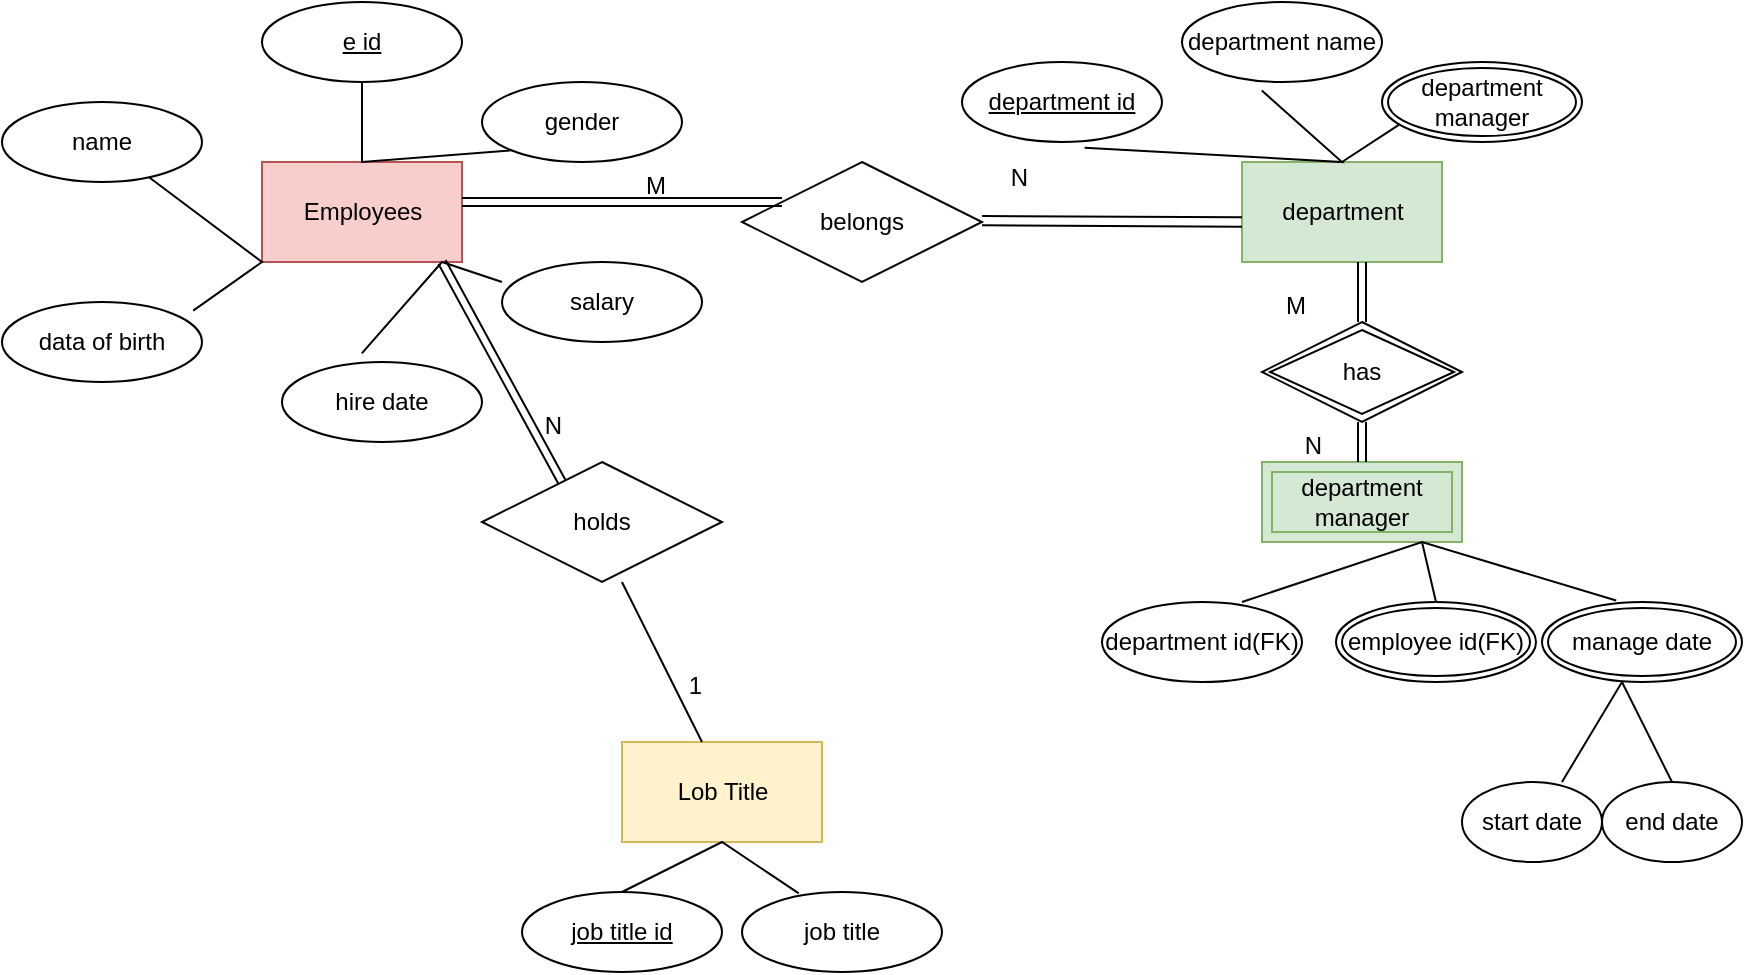 <mxfile version="20.5.1" type="github">
  <diagram id="iEm687ZYv6lGkOwfHv7a" name="Page-1 rough idea">
    <mxGraphModel dx="1875" dy="728" grid="1" gridSize="10" guides="1" tooltips="1" connect="1" arrows="1" fold="1" page="1" pageScale="1" pageWidth="827" pageHeight="1169" math="0" shadow="0">
      <root>
        <mxCell id="0" />
        <mxCell id="1" parent="0" />
        <mxCell id="lBpHbZnXz7kAu6OMODR0-1" value="Employees" style="html=1;dashed=0;whitespace=wrap;fillColor=#f8cecc;strokeColor=#b85450;" vertex="1" parent="1">
          <mxGeometry x="90" y="180" width="100" height="50" as="geometry" />
        </mxCell>
        <mxCell id="lBpHbZnXz7kAu6OMODR0-2" value="Lob Title" style="html=1;dashed=0;whitespace=wrap;fillColor=#fff2cc;strokeColor=#d6b656;" vertex="1" parent="1">
          <mxGeometry x="270" y="470" width="100" height="50" as="geometry" />
        </mxCell>
        <mxCell id="lBpHbZnXz7kAu6OMODR0-3" value="department" style="html=1;dashed=0;whitespace=wrap;fillColor=#d5e8d4;strokeColor=#82b366;" vertex="1" parent="1">
          <mxGeometry x="580" y="180" width="100" height="50" as="geometry" />
        </mxCell>
        <mxCell id="lBpHbZnXz7kAu6OMODR0-7" value="e id" style="ellipse;whiteSpace=wrap;html=1;align=center;fontStyle=4;" vertex="1" parent="1">
          <mxGeometry x="90" y="100" width="100" height="40" as="geometry" />
        </mxCell>
        <mxCell id="lBpHbZnXz7kAu6OMODR0-8" value="data of birth" style="ellipse;whiteSpace=wrap;html=1;align=center;" vertex="1" parent="1">
          <mxGeometry x="-40" y="250" width="100" height="40" as="geometry" />
        </mxCell>
        <mxCell id="lBpHbZnXz7kAu6OMODR0-9" value="name" style="ellipse;whiteSpace=wrap;html=1;align=center;" vertex="1" parent="1">
          <mxGeometry x="-40" y="150" width="100" height="40" as="geometry" />
        </mxCell>
        <mxCell id="lBpHbZnXz7kAu6OMODR0-10" value="gender" style="ellipse;whiteSpace=wrap;html=1;align=center;" vertex="1" parent="1">
          <mxGeometry x="200" y="140" width="100" height="40" as="geometry" />
        </mxCell>
        <mxCell id="lBpHbZnXz7kAu6OMODR0-11" value="salary" style="ellipse;whiteSpace=wrap;html=1;align=center;" vertex="1" parent="1">
          <mxGeometry x="210" y="230" width="100" height="40" as="geometry" />
        </mxCell>
        <mxCell id="lBpHbZnXz7kAu6OMODR0-12" value="hire date" style="ellipse;whiteSpace=wrap;html=1;align=center;" vertex="1" parent="1">
          <mxGeometry x="100" y="280" width="100" height="40" as="geometry" />
        </mxCell>
        <mxCell id="lBpHbZnXz7kAu6OMODR0-13" value="" style="endArrow=none;html=1;rounded=0;exitX=0.5;exitY=1;exitDx=0;exitDy=0;entryX=0;entryY=1;entryDx=0;entryDy=0;" edge="1" parent="1" source="lBpHbZnXz7kAu6OMODR0-7" target="lBpHbZnXz7kAu6OMODR0-10">
          <mxGeometry relative="1" as="geometry">
            <mxPoint x="160" y="150" as="sourcePoint" />
            <mxPoint x="320" y="150" as="targetPoint" />
            <Array as="points">
              <mxPoint x="140" y="180" />
            </Array>
          </mxGeometry>
        </mxCell>
        <mxCell id="lBpHbZnXz7kAu6OMODR0-16" value="" style="endArrow=none;html=1;rounded=0;exitX=0.399;exitY=-0.107;exitDx=0;exitDy=0;exitPerimeter=0;" edge="1" parent="1" source="lBpHbZnXz7kAu6OMODR0-12">
          <mxGeometry relative="1" as="geometry">
            <mxPoint x="180" y="270" as="sourcePoint" />
            <mxPoint x="210" y="240" as="targetPoint" />
            <Array as="points">
              <mxPoint x="180" y="230" />
            </Array>
          </mxGeometry>
        </mxCell>
        <mxCell id="lBpHbZnXz7kAu6OMODR0-17" value="" style="endArrow=none;html=1;rounded=0;entryX=0.956;entryY=0.107;entryDx=0;entryDy=0;entryPerimeter=0;" edge="1" parent="1" source="lBpHbZnXz7kAu6OMODR0-9" target="lBpHbZnXz7kAu6OMODR0-8">
          <mxGeometry relative="1" as="geometry">
            <mxPoint x="160" y="150" as="sourcePoint" />
            <mxPoint x="320" y="150" as="targetPoint" />
            <Array as="points">
              <mxPoint x="90" y="230" />
            </Array>
          </mxGeometry>
        </mxCell>
        <mxCell id="lBpHbZnXz7kAu6OMODR0-20" value="holds" style="shape=rhombus;perimeter=rhombusPerimeter;whiteSpace=wrap;html=1;align=center;" vertex="1" parent="1">
          <mxGeometry x="200" y="330" width="120" height="60" as="geometry" />
        </mxCell>
        <mxCell id="lBpHbZnXz7kAu6OMODR0-23" value="" style="shape=link;html=1;rounded=0;" edge="1" parent="1">
          <mxGeometry relative="1" as="geometry">
            <mxPoint x="180" y="230" as="sourcePoint" />
            <mxPoint x="240" y="340" as="targetPoint" />
          </mxGeometry>
        </mxCell>
        <mxCell id="lBpHbZnXz7kAu6OMODR0-24" value="N" style="resizable=0;html=1;align=right;verticalAlign=bottom;" connectable="0" vertex="1" parent="lBpHbZnXz7kAu6OMODR0-23">
          <mxGeometry x="1" relative="1" as="geometry">
            <mxPoint y="-20" as="offset" />
          </mxGeometry>
        </mxCell>
        <mxCell id="lBpHbZnXz7kAu6OMODR0-25" value="" style="endArrow=none;html=1;rounded=0;exitX=0.583;exitY=1;exitDx=0;exitDy=0;exitPerimeter=0;" edge="1" parent="1" source="lBpHbZnXz7kAu6OMODR0-20">
          <mxGeometry relative="1" as="geometry">
            <mxPoint x="160" y="410" as="sourcePoint" />
            <mxPoint x="310" y="470" as="targetPoint" />
          </mxGeometry>
        </mxCell>
        <mxCell id="lBpHbZnXz7kAu6OMODR0-26" value="1" style="resizable=0;html=1;align=right;verticalAlign=bottom;" connectable="0" vertex="1" parent="lBpHbZnXz7kAu6OMODR0-25">
          <mxGeometry x="1" relative="1" as="geometry">
            <mxPoint y="-20" as="offset" />
          </mxGeometry>
        </mxCell>
        <mxCell id="lBpHbZnXz7kAu6OMODR0-27" value="job title id" style="ellipse;whiteSpace=wrap;html=1;align=center;fontStyle=4;" vertex="1" parent="1">
          <mxGeometry x="220" y="545" width="100" height="40" as="geometry" />
        </mxCell>
        <mxCell id="lBpHbZnXz7kAu6OMODR0-28" value="job title" style="ellipse;whiteSpace=wrap;html=1;align=center;" vertex="1" parent="1">
          <mxGeometry x="330" y="545" width="100" height="40" as="geometry" />
        </mxCell>
        <mxCell id="lBpHbZnXz7kAu6OMODR0-29" value="" style="endArrow=none;html=1;rounded=0;exitX=0.5;exitY=0;exitDx=0;exitDy=0;entryX=0.284;entryY=0.018;entryDx=0;entryDy=0;entryPerimeter=0;" edge="1" parent="1" source="lBpHbZnXz7kAu6OMODR0-27" target="lBpHbZnXz7kAu6OMODR0-28">
          <mxGeometry relative="1" as="geometry">
            <mxPoint x="280" y="530" as="sourcePoint" />
            <mxPoint x="350" y="540" as="targetPoint" />
            <Array as="points">
              <mxPoint x="320" y="520" />
            </Array>
          </mxGeometry>
        </mxCell>
        <mxCell id="lBpHbZnXz7kAu6OMODR0-30" value="department name" style="ellipse;whiteSpace=wrap;html=1;align=center;" vertex="1" parent="1">
          <mxGeometry x="550" y="100" width="100" height="40" as="geometry" />
        </mxCell>
        <mxCell id="lBpHbZnXz7kAu6OMODR0-31" value="department id" style="ellipse;whiteSpace=wrap;html=1;align=center;fontStyle=4;" vertex="1" parent="1">
          <mxGeometry x="440" y="130" width="100" height="40" as="geometry" />
        </mxCell>
        <mxCell id="lBpHbZnXz7kAu6OMODR0-33" value="department manager" style="shape=ext;margin=3;double=1;whiteSpace=wrap;html=1;align=center;fillColor=#d5e8d4;strokeColor=#82b366;" vertex="1" parent="1">
          <mxGeometry x="590" y="330" width="100" height="40" as="geometry" />
        </mxCell>
        <mxCell id="lBpHbZnXz7kAu6OMODR0-34" value="" style="endArrow=none;html=1;rounded=0;entryX=0.399;entryY=1.107;entryDx=0;entryDy=0;entryPerimeter=0;exitX=0.613;exitY=1.071;exitDx=0;exitDy=0;exitPerimeter=0;" edge="1" parent="1" source="lBpHbZnXz7kAu6OMODR0-31" target="lBpHbZnXz7kAu6OMODR0-30">
          <mxGeometry relative="1" as="geometry">
            <mxPoint x="340" y="260" as="sourcePoint" />
            <mxPoint x="500" y="260" as="targetPoint" />
            <Array as="points">
              <mxPoint x="630" y="180" />
            </Array>
          </mxGeometry>
        </mxCell>
        <mxCell id="lBpHbZnXz7kAu6OMODR0-35" value="" style="endArrow=none;html=1;rounded=0;entryX=-0.016;entryY=0.786;entryDx=0;entryDy=0;entryPerimeter=0;exitX=0.5;exitY=0;exitDx=0;exitDy=0;" edge="1" parent="1" source="lBpHbZnXz7kAu6OMODR0-3">
          <mxGeometry relative="1" as="geometry">
            <mxPoint x="630" y="170" as="sourcePoint" />
            <mxPoint x="658.4" y="161.44" as="targetPoint" />
          </mxGeometry>
        </mxCell>
        <mxCell id="lBpHbZnXz7kAu6OMODR0-38" value="department manager" style="ellipse;shape=doubleEllipse;margin=3;whiteSpace=wrap;html=1;align=center;" vertex="1" parent="1">
          <mxGeometry x="650" y="130" width="100" height="40" as="geometry" />
        </mxCell>
        <mxCell id="lBpHbZnXz7kAu6OMODR0-42" value="start date" style="ellipse;whiteSpace=wrap;html=1;align=center;" vertex="1" parent="1">
          <mxGeometry x="690" y="490" width="70" height="40" as="geometry" />
        </mxCell>
        <mxCell id="lBpHbZnXz7kAu6OMODR0-43" value="end date" style="ellipse;whiteSpace=wrap;html=1;align=center;" vertex="1" parent="1">
          <mxGeometry x="760" y="490" width="70" height="40" as="geometry" />
        </mxCell>
        <mxCell id="lBpHbZnXz7kAu6OMODR0-44" value="" style="endArrow=none;html=1;rounded=0;entryX=0.5;entryY=0;entryDx=0;entryDy=0;" edge="1" parent="1" target="lBpHbZnXz7kAu6OMODR0-43">
          <mxGeometry relative="1" as="geometry">
            <mxPoint x="740" y="490" as="sourcePoint" />
            <mxPoint x="730" y="330" as="targetPoint" />
            <Array as="points">
              <mxPoint x="770" y="440" />
            </Array>
          </mxGeometry>
        </mxCell>
        <mxCell id="lBpHbZnXz7kAu6OMODR0-49" value="" style="endArrow=none;html=1;rounded=0;exitX=0.6;exitY=0;exitDx=0;exitDy=0;exitPerimeter=0;entryX=0.401;entryY=-0.018;entryDx=0;entryDy=0;entryPerimeter=0;" edge="1" parent="1">
          <mxGeometry relative="1" as="geometry">
            <mxPoint x="580" y="400" as="sourcePoint" />
            <mxPoint x="767.1" y="399.28" as="targetPoint" />
            <Array as="points">
              <mxPoint x="670" y="370" />
            </Array>
          </mxGeometry>
        </mxCell>
        <mxCell id="lBpHbZnXz7kAu6OMODR0-50" value="" style="endArrow=none;html=1;rounded=0;entryX=0.5;entryY=0;entryDx=0;entryDy=0;" edge="1" parent="1">
          <mxGeometry relative="1" as="geometry">
            <mxPoint x="670" y="370" as="sourcePoint" />
            <mxPoint x="677" y="400" as="targetPoint" />
          </mxGeometry>
        </mxCell>
        <mxCell id="lBpHbZnXz7kAu6OMODR0-52" value="employee id(FK)" style="ellipse;shape=doubleEllipse;margin=3;whiteSpace=wrap;html=1;align=center;" vertex="1" parent="1">
          <mxGeometry x="627" y="400" width="100" height="40" as="geometry" />
        </mxCell>
        <mxCell id="lBpHbZnXz7kAu6OMODR0-53" value="manage date" style="ellipse;shape=doubleEllipse;margin=3;whiteSpace=wrap;html=1;align=center;" vertex="1" parent="1">
          <mxGeometry x="730" y="400" width="100" height="40" as="geometry" />
        </mxCell>
        <mxCell id="lBpHbZnXz7kAu6OMODR0-55" value="has" style="shape=rhombus;double=1;perimeter=rhombusPerimeter;whiteSpace=wrap;html=1;align=center;" vertex="1" parent="1">
          <mxGeometry x="590" y="260" width="100" height="50" as="geometry" />
        </mxCell>
        <mxCell id="lBpHbZnXz7kAu6OMODR0-56" value="" style="shape=link;html=1;rounded=0;" edge="1" parent="1" source="lBpHbZnXz7kAu6OMODR0-55">
          <mxGeometry relative="1" as="geometry">
            <mxPoint x="480" y="230" as="sourcePoint" />
            <mxPoint x="640" y="230" as="targetPoint" />
          </mxGeometry>
        </mxCell>
        <mxCell id="lBpHbZnXz7kAu6OMODR0-58" value="" style="shape=link;html=1;rounded=0;entryX=0.5;entryY=0;entryDx=0;entryDy=0;exitX=0.5;exitY=1;exitDx=0;exitDy=0;" edge="1" parent="1" source="lBpHbZnXz7kAu6OMODR0-55" target="lBpHbZnXz7kAu6OMODR0-33">
          <mxGeometry relative="1" as="geometry">
            <mxPoint x="450" y="300" as="sourcePoint" />
            <mxPoint x="610" y="300" as="targetPoint" />
          </mxGeometry>
        </mxCell>
        <mxCell id="lBpHbZnXz7kAu6OMODR0-60" value="N" style="resizable=0;html=1;align=right;verticalAlign=bottom;" connectable="0" vertex="1" parent="lBpHbZnXz7kAu6OMODR0-58">
          <mxGeometry x="1" relative="1" as="geometry">
            <mxPoint x="-20" as="offset" />
          </mxGeometry>
        </mxCell>
        <mxCell id="lBpHbZnXz7kAu6OMODR0-61" value="" style="resizable=0;html=1;align=right;verticalAlign=bottom;" connectable="0" vertex="1" parent="1">
          <mxGeometry x="319.943" y="459.886" as="geometry">
            <mxPoint x="293" y="-204" as="offset" />
          </mxGeometry>
        </mxCell>
        <mxCell id="lBpHbZnXz7kAu6OMODR0-63" value="department id(FK)" style="ellipse;whiteSpace=wrap;html=1;align=center;" vertex="1" parent="1">
          <mxGeometry x="510" y="400" width="100" height="40" as="geometry" />
        </mxCell>
        <mxCell id="lBpHbZnXz7kAu6OMODR0-64" value="belongs" style="shape=rhombus;perimeter=rhombusPerimeter;whiteSpace=wrap;html=1;align=center;" vertex="1" parent="1">
          <mxGeometry x="330" y="180" width="120" height="60" as="geometry" />
        </mxCell>
        <mxCell id="lBpHbZnXz7kAu6OMODR0-65" value="" style="shape=link;html=1;rounded=0;" edge="1" parent="1">
          <mxGeometry relative="1" as="geometry">
            <mxPoint x="190" y="200" as="sourcePoint" />
            <mxPoint x="350" y="200" as="targetPoint" />
          </mxGeometry>
        </mxCell>
        <mxCell id="lBpHbZnXz7kAu6OMODR0-66" value="M" style="resizable=0;html=1;align=left;verticalAlign=bottom;" connectable="0" vertex="1" parent="lBpHbZnXz7kAu6OMODR0-65">
          <mxGeometry x="-1" relative="1" as="geometry">
            <mxPoint x="90" as="offset" />
          </mxGeometry>
        </mxCell>
        <mxCell id="lBpHbZnXz7kAu6OMODR0-68" value="" style="shape=link;html=1;rounded=0;width=-4.667;" edge="1" parent="1">
          <mxGeometry relative="1" as="geometry">
            <mxPoint x="450" y="209.33" as="sourcePoint" />
            <mxPoint x="580" y="210" as="targetPoint" />
          </mxGeometry>
        </mxCell>
        <mxCell id="lBpHbZnXz7kAu6OMODR0-72" value="M" style="resizable=0;html=1;align=left;verticalAlign=bottom;" connectable="0" vertex="1" parent="1">
          <mxGeometry x="600" y="260" as="geometry" />
        </mxCell>
        <mxCell id="lBpHbZnXz7kAu6OMODR0-74" value="N" style="resizable=0;html=1;align=right;verticalAlign=bottom;" connectable="0" vertex="1" parent="1">
          <mxGeometry x="630" y="340" as="geometry">
            <mxPoint x="-157" y="-144" as="offset" />
          </mxGeometry>
        </mxCell>
      </root>
    </mxGraphModel>
  </diagram>
</mxfile>
